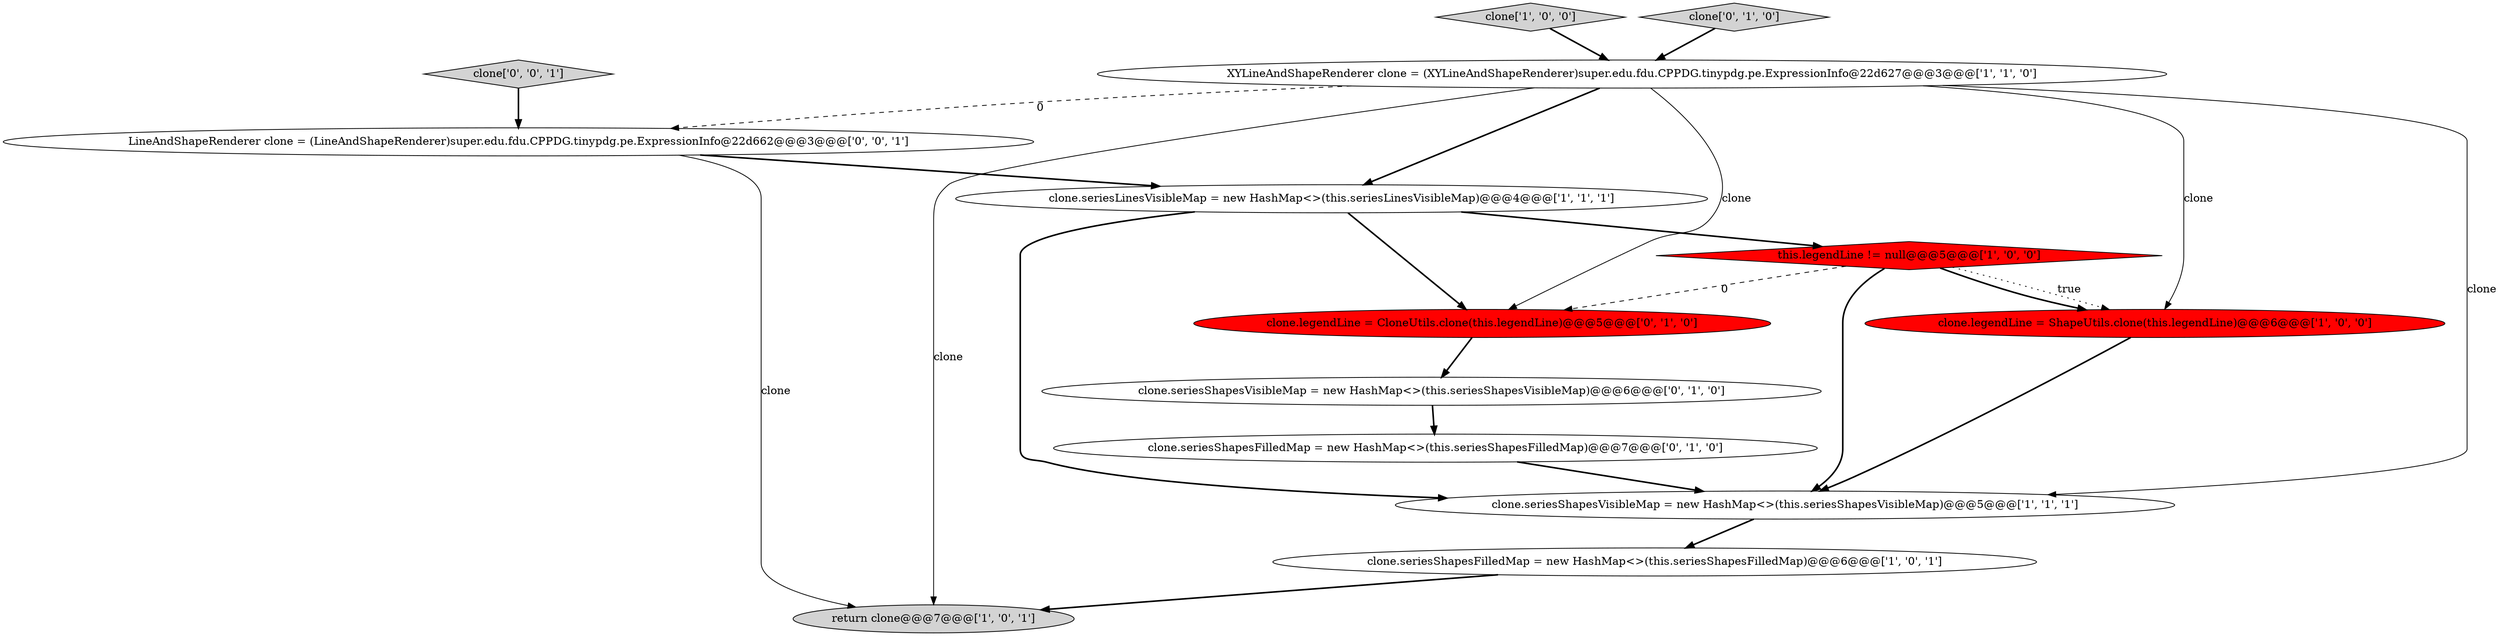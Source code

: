 digraph {
13 [style = filled, label = "clone['0', '0', '1']", fillcolor = lightgray, shape = diamond image = "AAA0AAABBB3BBB"];
2 [style = filled, label = "return clone@@@7@@@['1', '0', '1']", fillcolor = lightgray, shape = ellipse image = "AAA0AAABBB1BBB"];
3 [style = filled, label = "clone.seriesLinesVisibleMap = new HashMap<>(this.seriesLinesVisibleMap)@@@4@@@['1', '1', '1']", fillcolor = white, shape = ellipse image = "AAA0AAABBB1BBB"];
1 [style = filled, label = "clone.seriesShapesVisibleMap = new HashMap<>(this.seriesShapesVisibleMap)@@@5@@@['1', '1', '1']", fillcolor = white, shape = ellipse image = "AAA0AAABBB1BBB"];
10 [style = filled, label = "clone.legendLine = CloneUtils.clone(this.legendLine)@@@5@@@['0', '1', '0']", fillcolor = red, shape = ellipse image = "AAA1AAABBB2BBB"];
12 [style = filled, label = "LineAndShapeRenderer clone = (LineAndShapeRenderer)super.edu.fdu.CPPDG.tinypdg.pe.ExpressionInfo@22d662@@@3@@@['0', '0', '1']", fillcolor = white, shape = ellipse image = "AAA0AAABBB3BBB"];
9 [style = filled, label = "clone.seriesShapesFilledMap = new HashMap<>(this.seriesShapesFilledMap)@@@7@@@['0', '1', '0']", fillcolor = white, shape = ellipse image = "AAA0AAABBB2BBB"];
7 [style = filled, label = "this.legendLine != null@@@5@@@['1', '0', '0']", fillcolor = red, shape = diamond image = "AAA1AAABBB1BBB"];
8 [style = filled, label = "clone.seriesShapesVisibleMap = new HashMap<>(this.seriesShapesVisibleMap)@@@6@@@['0', '1', '0']", fillcolor = white, shape = ellipse image = "AAA0AAABBB2BBB"];
4 [style = filled, label = "clone.legendLine = ShapeUtils.clone(this.legendLine)@@@6@@@['1', '0', '0']", fillcolor = red, shape = ellipse image = "AAA1AAABBB1BBB"];
0 [style = filled, label = "XYLineAndShapeRenderer clone = (XYLineAndShapeRenderer)super.edu.fdu.CPPDG.tinypdg.pe.ExpressionInfo@22d627@@@3@@@['1', '1', '0']", fillcolor = white, shape = ellipse image = "AAA0AAABBB1BBB"];
6 [style = filled, label = "clone['1', '0', '0']", fillcolor = lightgray, shape = diamond image = "AAA0AAABBB1BBB"];
11 [style = filled, label = "clone['0', '1', '0']", fillcolor = lightgray, shape = diamond image = "AAA0AAABBB2BBB"];
5 [style = filled, label = "clone.seriesShapesFilledMap = new HashMap<>(this.seriesShapesFilledMap)@@@6@@@['1', '0', '1']", fillcolor = white, shape = ellipse image = "AAA0AAABBB1BBB"];
1->5 [style = bold, label=""];
0->3 [style = bold, label=""];
7->1 [style = bold, label=""];
3->1 [style = bold, label=""];
6->0 [style = bold, label=""];
7->4 [style = bold, label=""];
0->12 [style = dashed, label="0"];
3->10 [style = bold, label=""];
5->2 [style = bold, label=""];
0->4 [style = solid, label="clone"];
11->0 [style = bold, label=""];
0->1 [style = solid, label="clone"];
13->12 [style = bold, label=""];
10->8 [style = bold, label=""];
3->7 [style = bold, label=""];
0->10 [style = solid, label="clone"];
12->2 [style = solid, label="clone"];
7->4 [style = dotted, label="true"];
8->9 [style = bold, label=""];
7->10 [style = dashed, label="0"];
4->1 [style = bold, label=""];
12->3 [style = bold, label=""];
9->1 [style = bold, label=""];
0->2 [style = solid, label="clone"];
}
